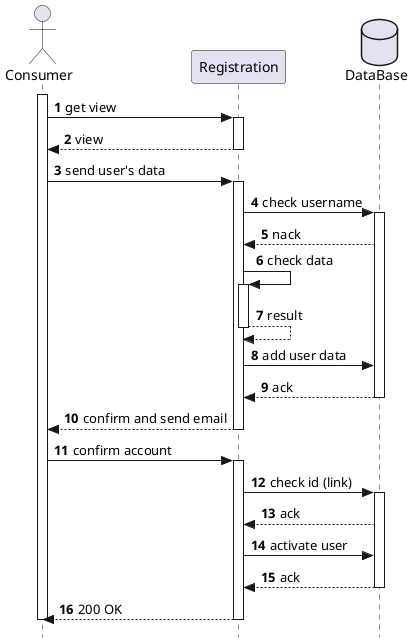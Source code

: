 @startuml

skinparam style strictuml
autonumber

actor Consumer as user
participant Registration as registration
database DataBase as db

activate user
user -> registration : get view
activate registration
registration --> user : view
deactivate registration

user -> registration : send user's data
activate registration
registration -> db : check username
activate db
db --> registration : nack
registration -> registration : check data
activate registration
registration --> registration : result
deactivate registration
registration -> db : add user data
db --> registration : ack
deactivate db
registration --> user : confirm and send email
deactivate registration

user -> registration : confirm account
activate registration
registration -> db : check id (link)
activate db
db --> registration : ack
registration -> db : activate user
db --> registration : ack
deactivate db
registration --> user : 200 OK
deactivate registration
deactivate user

@enduml
